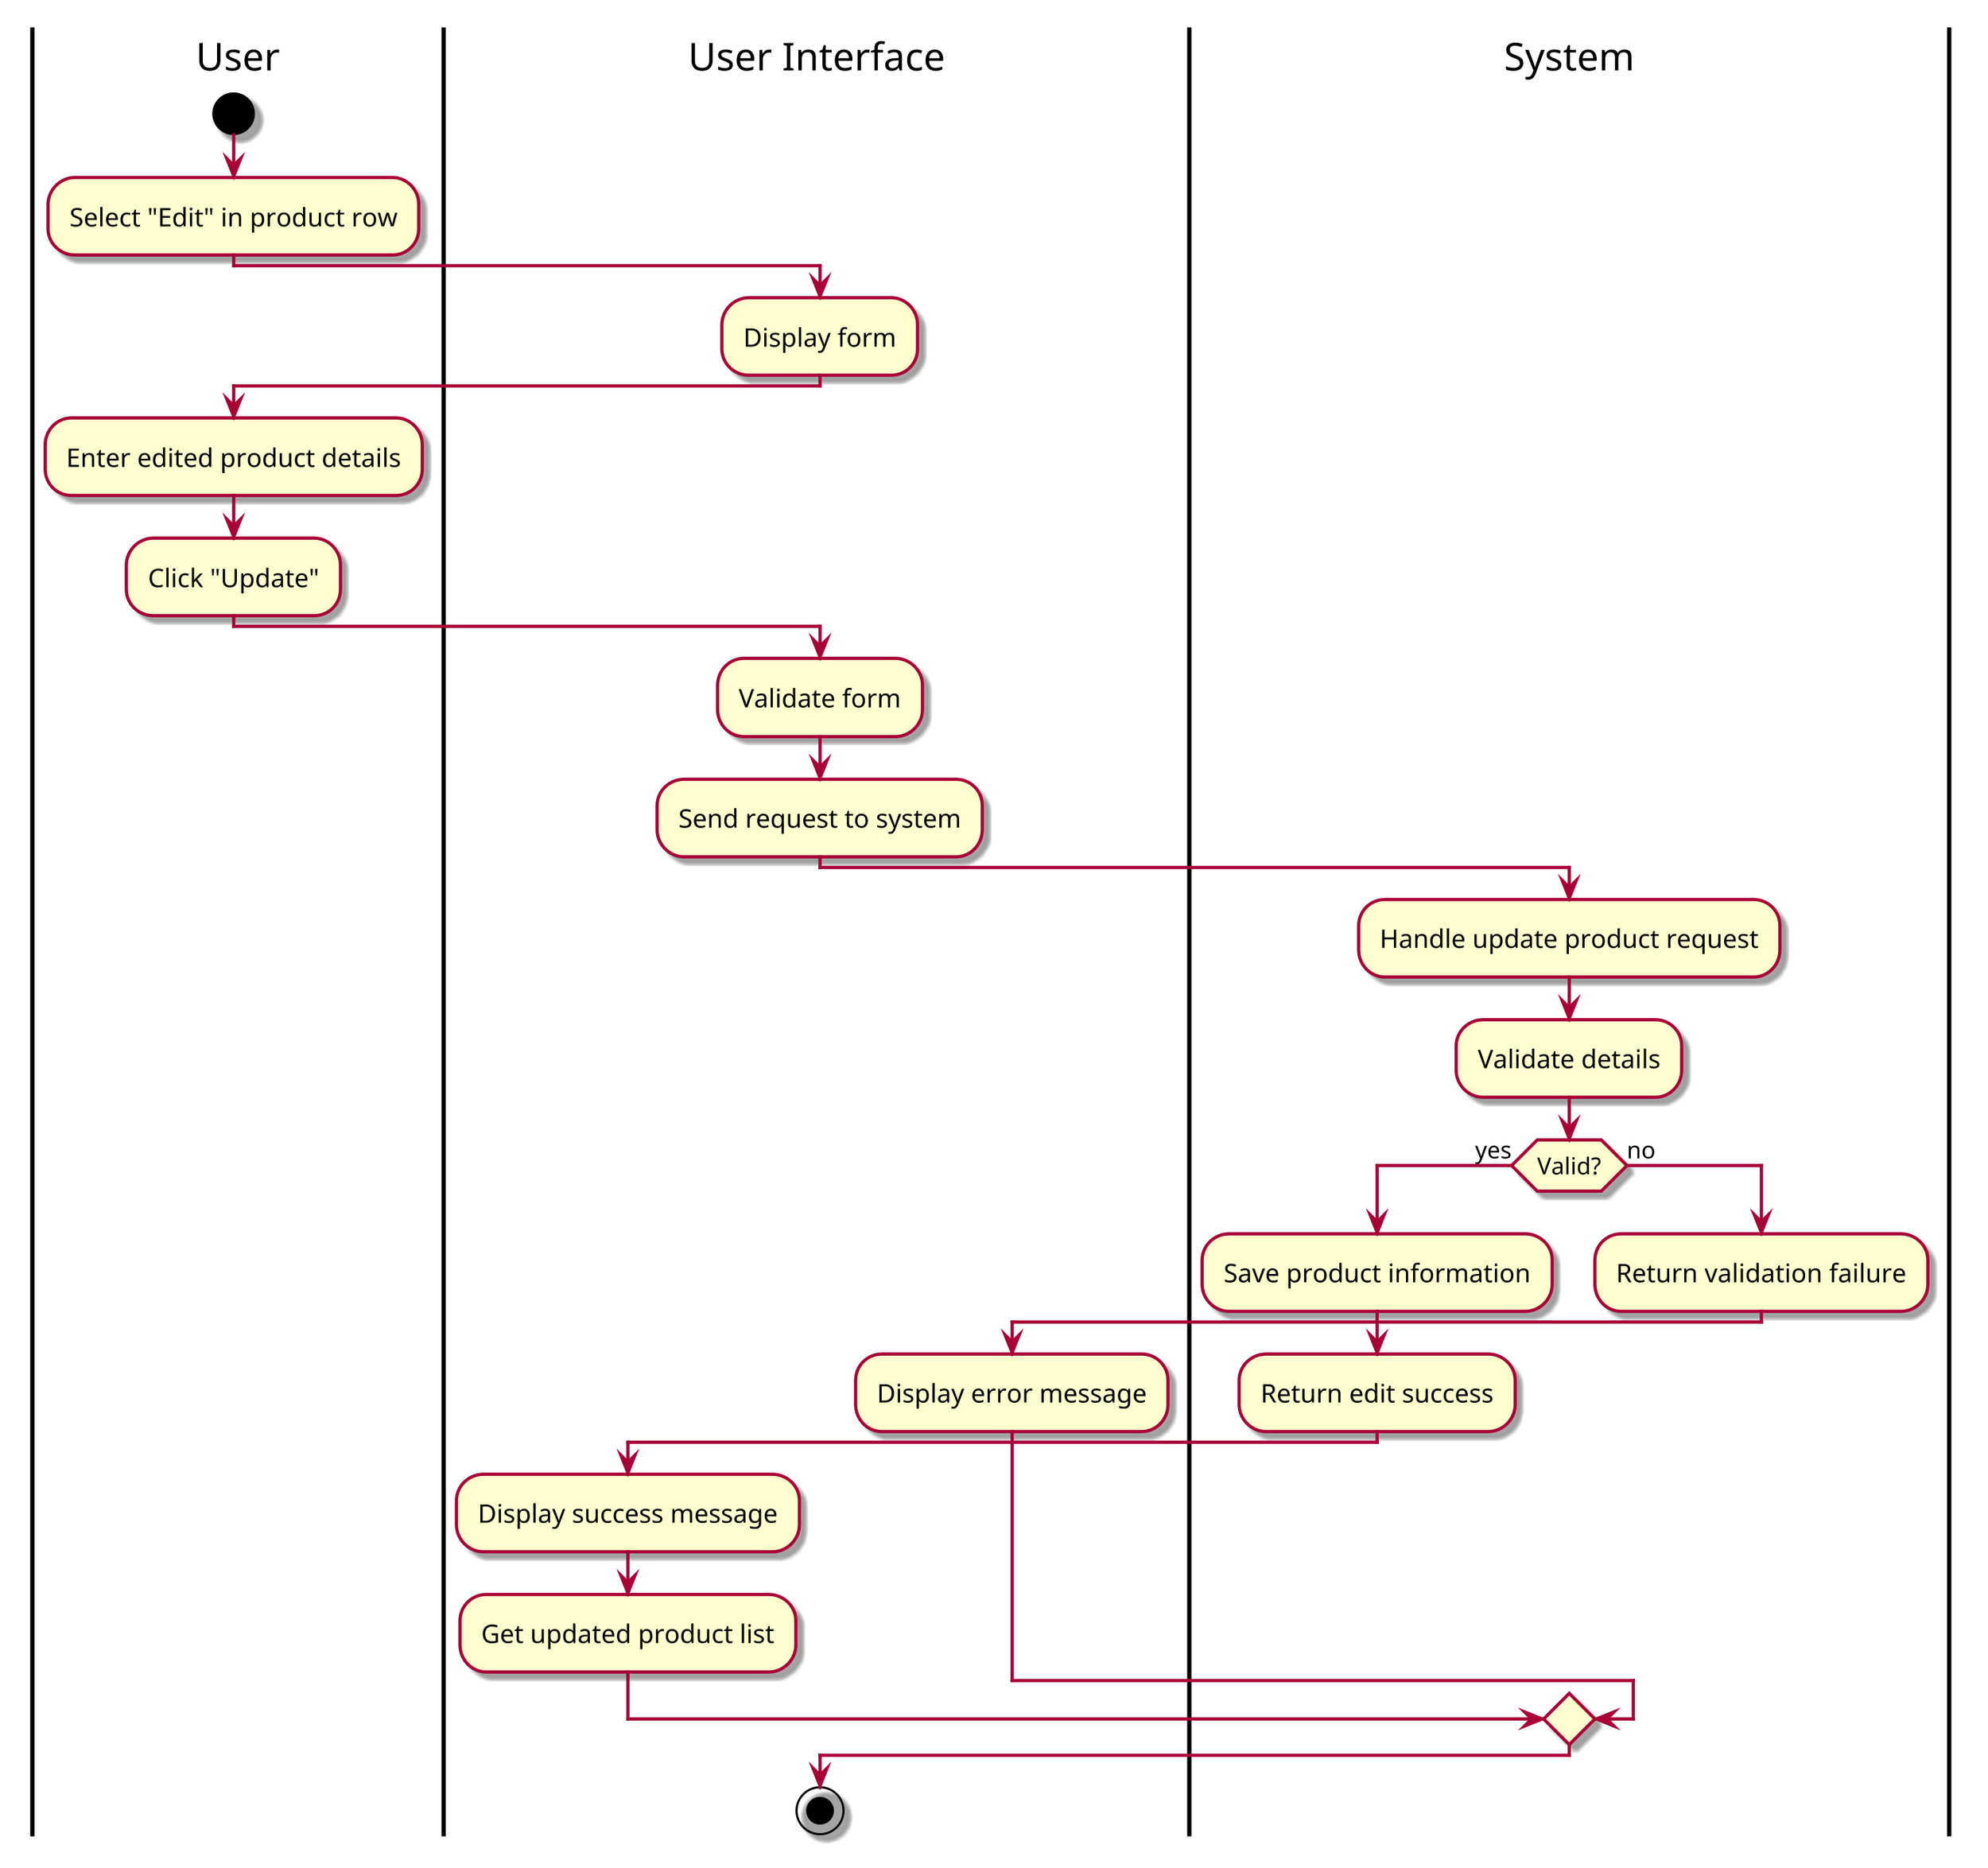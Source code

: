 @startuml Update Product
skin rose
scale 3

|User|
start
:Select "Edit" in product row;
|User Interface|
:Display form;
|User|
:Enter edited product details;
:Click "Update";
|User Interface|
:Validate form;
:Send request to system;
|System|
:Handle update product request;
:Validate details;
if (Valid?) then (yes)
  :Save product information;
  :Return edit success;
  |User Interface|
  :Display success message;
  :Get updated product list;
else (no)
  |System|
  :Return validation failure;
  |User Interface|
  :Display error message;
endif
stop

@enduml
